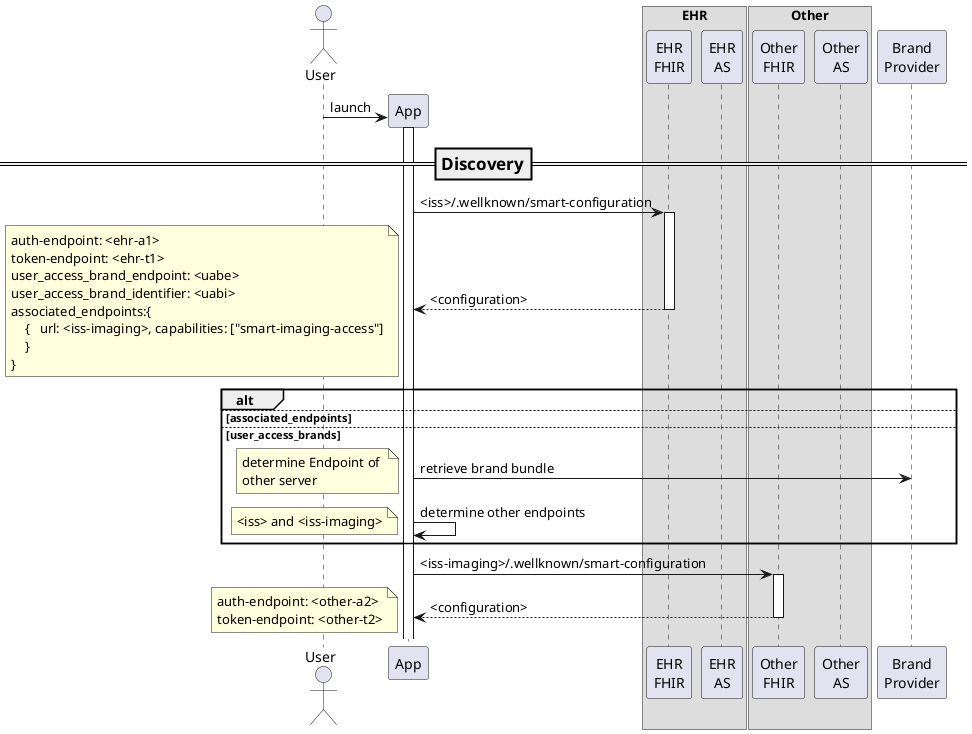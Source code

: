 @startuml

actor User
participant "App" as App
box EHR
    participant  "EHR\nFHIR" as EhrFHIR
    participant  "EHR\nAS" as EhrAS
end box
box Other
    participant  "Other\nFHIR" as OtherFHIR
    participant  "Other\nAS" as OtherAS
end box
participant  "Brand\nProvider" as BrandProvider

create App
User -> App: launch
activate App

=== Discovery ==
App -> EhrFHIR ++: <iss>/.wellknown/smart-configuration
App <-- EhrFHIR --: <configuration>
note left
    auth-endpoint: <ehr-a1>
    token-endpoint: <ehr-t1>
    user_access_brand_endpoint: <uabe>
    user_access_brand_identifier: <uabi>
    associated_endpoints:{
        {   url: <iss-imaging>, capabilities: ["smart-imaging-access"]
        }
    }
end note

alt
else associated_endpoints
else user_access_brands
    App -> BrandProvider: retrieve brand bundle
    note left 
        determine Endpoint of 
        other server
    end note
    App -> App: determine other endpoints
    note left: <iss> and <iss-imaging>
end

App -> OtherFHIR ++: <iss-imaging>/.wellknown/smart-configuration
App <-- OtherFHIR --: <configuration>
note left
    auth-endpoint: <other-a2>
    token-endpoint: <other-t2>
end note

@enduml